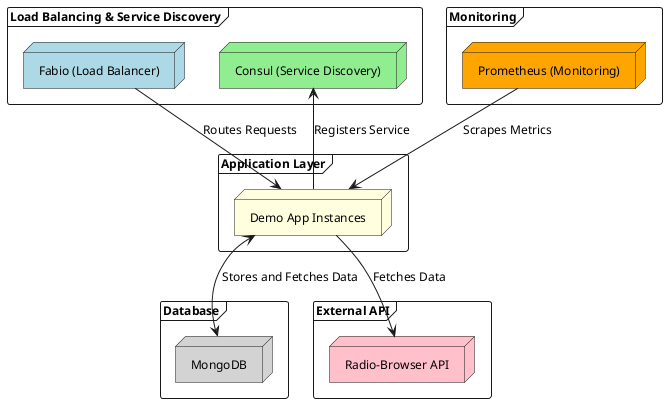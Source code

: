 @startuml

skinparam defaultFontName Arial
skinparam defaultFontSize 12
skinparam componentStyle rectangle

' Define system components
frame "Load Balancing & Service Discovery" {
    node "Fabio (Load Balancer)" as fabio #lightblue
    node "Consul (Service Discovery)" as consul #lightgreen
}

frame "Monitoring" {
    node "Prometheus (Monitoring)" as prometheus #orange
}

frame "Database" {
    node "MongoDB" as mongodb #lightgray
}

frame "External API" {
    node "Radio-Browser API" as radio_browser #pink
}

frame "Application Layer" {
    node "Demo App Instances" as demo_app #lightyellow
}

' Connections
fabio --> demo_app : Routes Requests

demo_app <--> mongodb : Stores and Fetches Data

demo_app --> radio_browser : Fetches Data

demo_app --> consul : Registers Service

prometheus --> demo_app : Scrapes Metrics

@enduml
